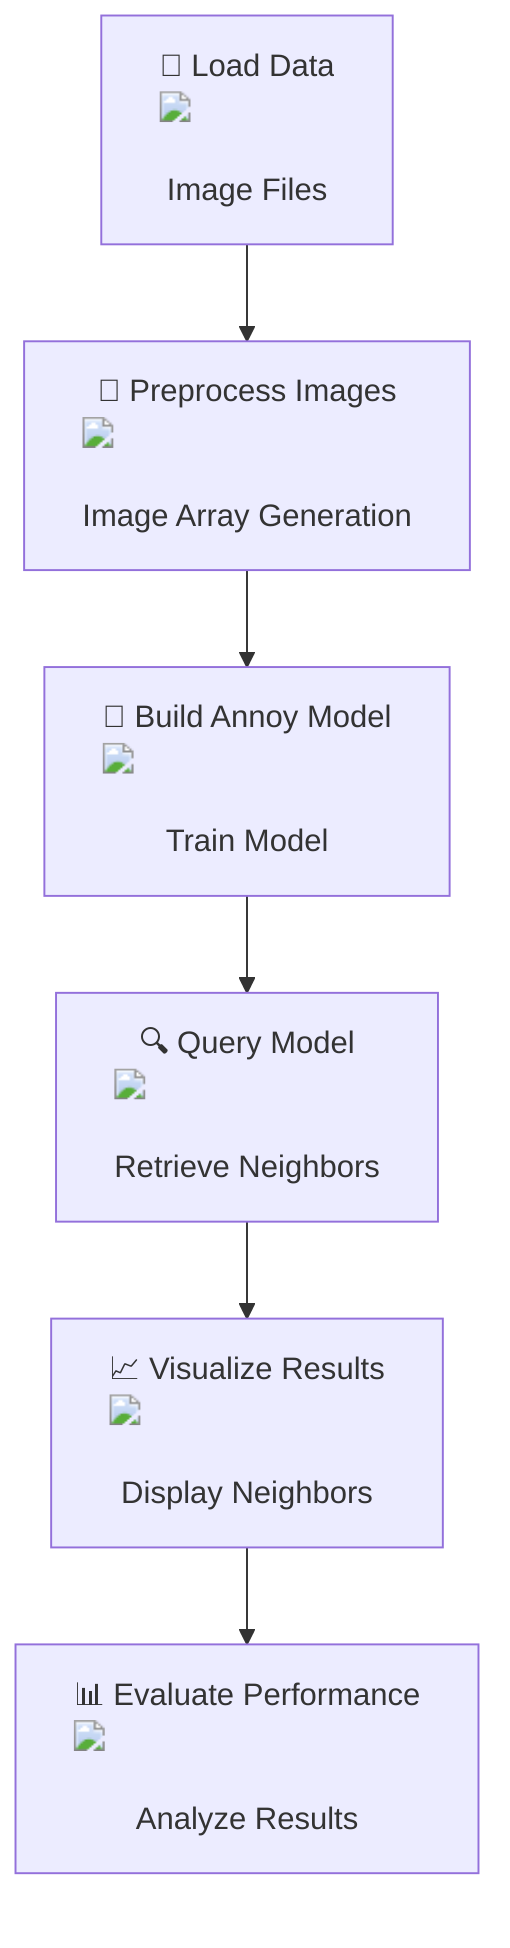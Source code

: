 flowchart TD
    A["📂 Load Data\n<img src='icons/file.svg' /> <br/> Image Files"] --> B["🔄 Preprocess Images\n<img src='icons/table.svg' /> <br/> Image Array Generation"]
    B --> C["🌳 Build Annoy Model\n<img src='icons/brain.svg' /> <br/> Train Model"]
    C --> D["🔍 Query Model\n<img src='icons/image.svg' /> <br/> Retrieve Neighbors"]
    D --> E["📈 Visualize Results\n<img src='dummy_plots/plotdicetiling.svg' /> <br/> Display Neighbors"]
    E --> F["📊 Evaluate Performance\n<img src='dummy_plots/scatter_plot_template.svg' /> <br/> Analyze Results"]